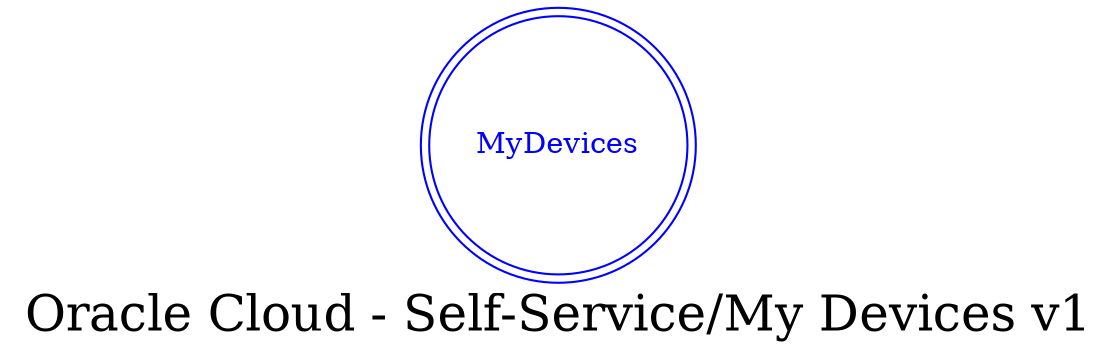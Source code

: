 digraph LexiconGraph {
graph[label="Oracle Cloud - Self-Service/My Devices v1", fontsize=24]
splines=true
"MyDevices" [color=blue, fontcolor=blue, shape=doublecircle]
}
